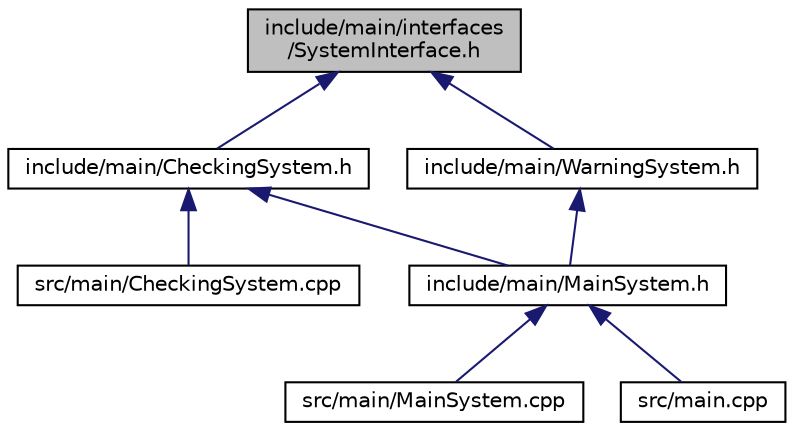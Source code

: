 digraph "include/main/interfaces/SystemInterface.h"
{
 // LATEX_PDF_SIZE
  edge [fontname="Helvetica",fontsize="10",labelfontname="Helvetica",labelfontsize="10"];
  node [fontname="Helvetica",fontsize="10",shape=record];
  Node1 [label="include/main/interfaces\l/SystemInterface.h",height=0.2,width=0.4,color="black", fillcolor="grey75", style="filled", fontcolor="black",tooltip="Abstract base class for system interfaces."];
  Node1 -> Node2 [dir="back",color="midnightblue",fontsize="10",style="solid",fontname="Helvetica"];
  Node2 [label="include/main/CheckingSystem.h",height=0.2,width=0.4,color="black", fillcolor="white", style="filled",URL="$CheckingSystem_8h.html",tooltip="Class to manage monitoring and control systems for pedestrian and vehicle traffic."];
  Node2 -> Node3 [dir="back",color="midnightblue",fontsize="10",style="solid",fontname="Helvetica"];
  Node3 [label="src/main/CheckingSystem.cpp",height=0.2,width=0.4,color="black", fillcolor="white", style="filled",URL="$CheckingSystem_8cpp.html",tooltip="Implements the CheckingSystem class methods."];
  Node2 -> Node4 [dir="back",color="midnightblue",fontsize="10",style="solid",fontname="Helvetica"];
  Node4 [label="include/main/MainSystem.h",height=0.2,width=0.4,color="black", fillcolor="white", style="filled",URL="$MainSystem_8h.html",tooltip="Header file for the MainSystem class managing the traffic and pedestrian light systems."];
  Node4 -> Node5 [dir="back",color="midnightblue",fontsize="10",style="solid",fontname="Helvetica"];
  Node5 [label="src/main/MainSystem.cpp",height=0.2,width=0.4,color="black", fillcolor="white", style="filled",URL="$MainSystem_8cpp.html",tooltip="Implementation of the MainSystem class. The MainSystem class is responsible for managing the overall ..."];
  Node4 -> Node6 [dir="back",color="midnightblue",fontsize="10",style="solid",fontname="Helvetica"];
  Node6 [label="src/main.cpp",height=0.2,width=0.4,color="black", fillcolor="white", style="filled",URL="$main_8cpp.html",tooltip="Main entry point for the application. Initializes the application, runs the main system,..."];
  Node1 -> Node7 [dir="back",color="midnightblue",fontsize="10",style="solid",fontname="Helvetica"];
  Node7 [label="include/main/WarningSystem.h",height=0.2,width=0.4,color="black", fillcolor="white", style="filled",URL="$WarningSystem_8h_source.html",tooltip=" "];
  Node7 -> Node4 [dir="back",color="midnightblue",fontsize="10",style="solid",fontname="Helvetica"];
}
